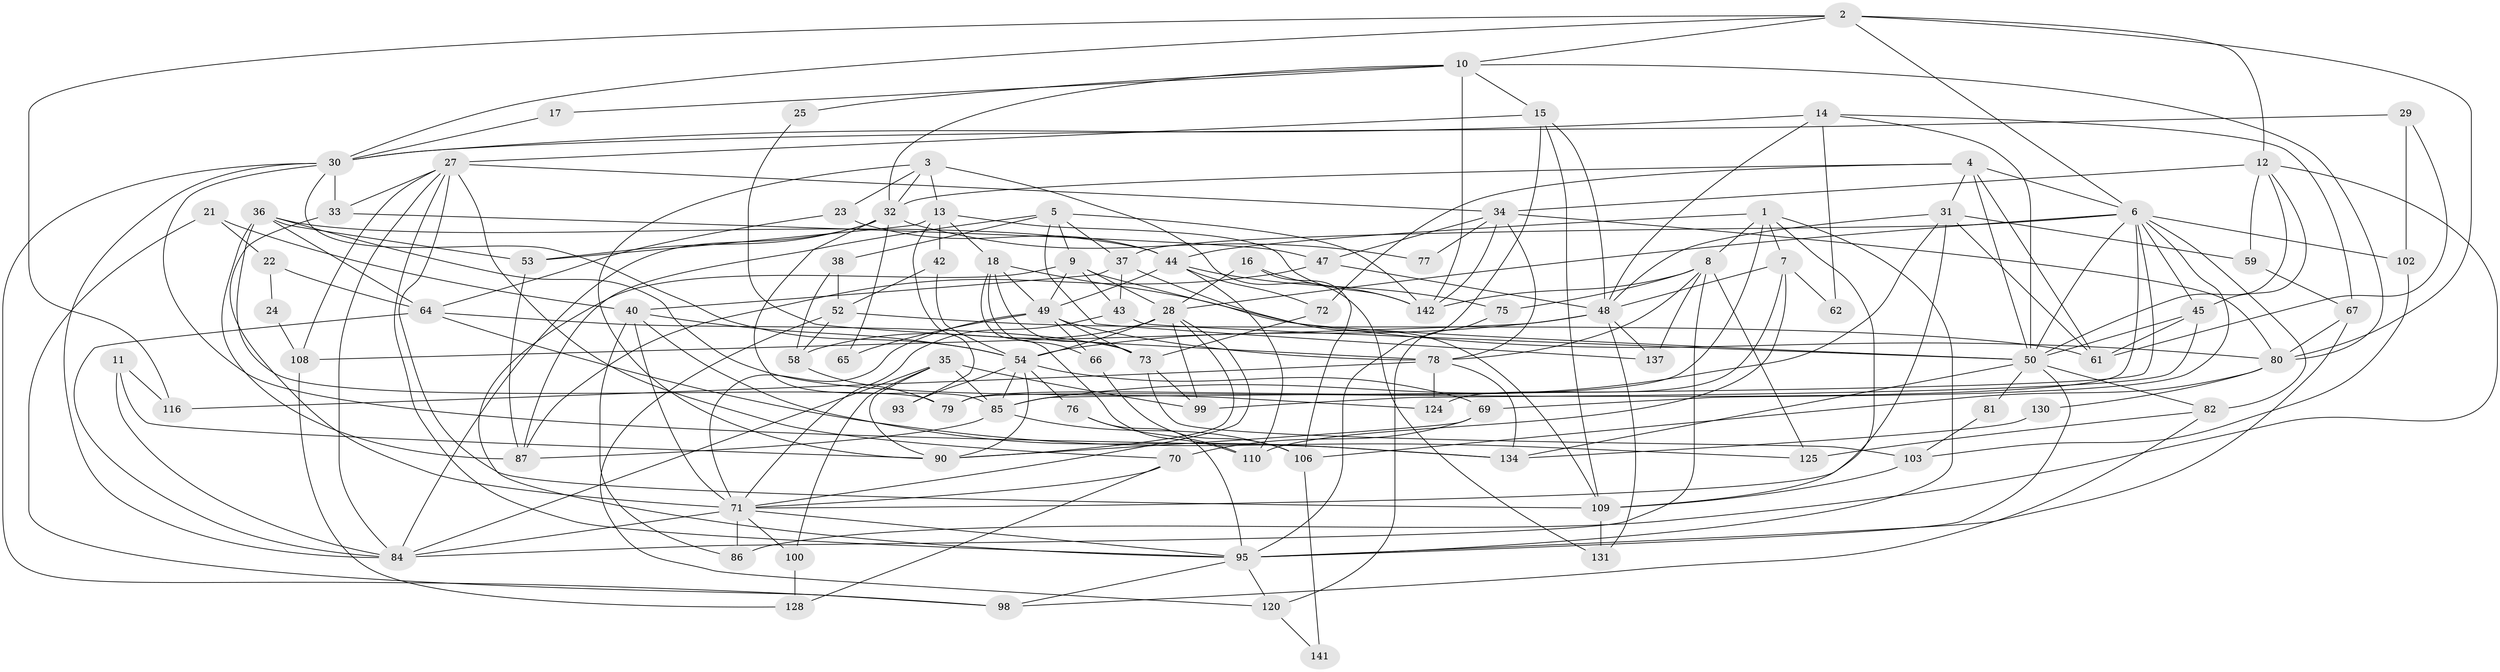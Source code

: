 // Generated by graph-tools (version 1.1) at 2025/52/02/27/25 19:52:04]
// undirected, 95 vertices, 233 edges
graph export_dot {
graph [start="1"]
  node [color=gray90,style=filled];
  1 [super="+60"];
  2 [super="+104"];
  3 [super="+19"];
  4 [super="+112"];
  5 [super="+115"];
  6 [super="+20"];
  7 [super="+57"];
  8 [super="+39"];
  9 [super="+68"];
  10 [super="+122"];
  11;
  12 [super="+96"];
  13 [super="+26"];
  14;
  15;
  16;
  17;
  18 [super="+113"];
  21;
  22;
  23;
  24;
  25;
  27 [super="+41"];
  28 [super="+55"];
  29;
  30 [super="+91"];
  31 [super="+88"];
  32 [super="+56"];
  33 [super="+119"];
  34 [super="+136"];
  35;
  36 [super="+83"];
  37 [super="+121"];
  38;
  40 [super="+133"];
  42;
  43;
  44 [super="+46"];
  45 [super="+51"];
  47;
  48 [super="+107"];
  49 [super="+63"];
  50 [super="+123"];
  52;
  53;
  54 [super="+74"];
  58 [super="+139"];
  59 [super="+111"];
  61 [super="+127"];
  62;
  64 [super="+94"];
  65;
  66 [super="+97"];
  67 [super="+117"];
  69;
  70;
  71 [super="+92"];
  72;
  73 [super="+105"];
  75;
  76;
  77;
  78 [super="+129"];
  79;
  80 [super="+101"];
  81;
  82 [super="+138"];
  84 [super="+89"];
  85 [super="+135"];
  86;
  87;
  90 [super="+118"];
  93;
  95 [super="+126"];
  98;
  99;
  100;
  102;
  103;
  106;
  108;
  109 [super="+114"];
  110;
  116 [super="+140"];
  120 [super="+132"];
  124;
  125;
  128;
  130;
  131;
  134;
  137;
  141;
  142;
  1 -- 79;
  1 -- 109;
  1 -- 44;
  1 -- 95;
  1 -- 8;
  1 -- 7;
  2 -- 6;
  2 -- 80;
  2 -- 10;
  2 -- 30;
  2 -- 116;
  2 -- 12;
  3 -- 23;
  3 -- 32;
  3 -- 90;
  3 -- 131;
  3 -- 13;
  4 -- 6;
  4 -- 72;
  4 -- 31;
  4 -- 50;
  4 -- 61;
  4 -- 32;
  5 -- 142;
  5 -- 38;
  5 -- 137;
  5 -- 87;
  5 -- 9;
  5 -- 37;
  6 -- 69;
  6 -- 37;
  6 -- 79;
  6 -- 102;
  6 -- 85;
  6 -- 50;
  6 -- 82;
  6 -- 45;
  6 -- 28;
  7 -- 48 [weight=2];
  7 -- 62;
  7 -- 124;
  7 -- 110;
  8 -- 84;
  8 -- 75;
  8 -- 125;
  8 -- 137;
  8 -- 142;
  8 -- 78;
  9 -- 43;
  9 -- 28 [weight=2];
  9 -- 50;
  9 -- 49;
  9 -- 95;
  10 -- 32;
  10 -- 17;
  10 -- 142;
  10 -- 25;
  10 -- 15;
  10 -- 80;
  11 -- 90;
  11 -- 116;
  11 -- 84;
  12 -- 34;
  12 -- 45;
  12 -- 86;
  12 -- 50;
  12 -- 59;
  13 -- 142;
  13 -- 18;
  13 -- 53;
  13 -- 42;
  13 -- 93;
  14 -- 48;
  14 -- 62;
  14 -- 50;
  14 -- 30;
  14 -- 67;
  15 -- 27;
  15 -- 48;
  15 -- 109;
  15 -- 95;
  16 -- 106;
  16 -- 142;
  16 -- 28;
  17 -- 30;
  18 -- 110;
  18 -- 80;
  18 -- 49;
  18 -- 73;
  18 -- 66;
  21 -- 98;
  21 -- 22;
  21 -- 40;
  22 -- 64;
  22 -- 24;
  23 -- 44 [weight=2];
  23 -- 64;
  24 -- 108;
  25 -- 78;
  27 -- 70;
  27 -- 108;
  27 -- 33;
  27 -- 109;
  27 -- 84;
  27 -- 34;
  27 -- 95;
  28 -- 54;
  28 -- 90;
  28 -- 99;
  28 -- 71;
  28 -- 58;
  29 -- 102;
  29 -- 30;
  29 -- 61;
  30 -- 84;
  30 -- 54;
  30 -- 98;
  30 -- 134;
  30 -- 33;
  31 -- 59;
  31 -- 71;
  31 -- 85;
  31 -- 48;
  31 -- 61;
  32 -- 53;
  32 -- 65;
  32 -- 85;
  32 -- 84;
  32 -- 77;
  33 -- 71;
  33 -- 47;
  34 -- 47;
  34 -- 78;
  34 -- 77;
  34 -- 80;
  34 -- 142;
  35 -- 84;
  35 -- 85;
  35 -- 99;
  35 -- 100;
  35 -- 90;
  36 -- 44;
  36 -- 79;
  36 -- 53;
  36 -- 87;
  36 -- 124;
  36 -- 64;
  37 -- 43;
  37 -- 40;
  37 -- 109;
  38 -- 52;
  38 -- 58;
  40 -- 86;
  40 -- 71;
  40 -- 134;
  40 -- 54;
  42 -- 52;
  42 -- 54;
  43 -- 50;
  43 -- 71;
  44 -- 75;
  44 -- 49;
  44 -- 72;
  44 -- 110;
  45 -- 99;
  45 -- 50;
  45 -- 61;
  47 -- 87;
  47 -- 48;
  48 -- 131;
  48 -- 137;
  48 -- 108;
  48 -- 54;
  49 -- 73;
  49 -- 65;
  49 -- 66;
  49 -- 78;
  49 -- 71;
  50 -- 82;
  50 -- 95;
  50 -- 81;
  50 -- 134;
  52 -- 61;
  52 -- 58;
  52 -- 120;
  53 -- 87;
  54 -- 69;
  54 -- 76;
  54 -- 90;
  54 -- 93;
  54 -- 85;
  58 -- 79;
  59 -- 67;
  64 -- 125;
  64 -- 73 [weight=2];
  64 -- 84;
  66 -- 106;
  67 -- 80;
  67 -- 95;
  69 -- 70;
  69 -- 90;
  70 -- 128;
  70 -- 71;
  71 -- 84;
  71 -- 100;
  71 -- 86;
  71 -- 95;
  72 -- 73;
  73 -- 99;
  73 -- 103;
  75 -- 120;
  76 -- 110;
  76 -- 95;
  78 -- 134;
  78 -- 116;
  78 -- 124;
  80 -- 130;
  80 -- 106;
  81 -- 103;
  82 -- 98;
  82 -- 125;
  85 -- 106;
  85 -- 87;
  95 -- 120;
  95 -- 98;
  100 -- 128;
  102 -- 103;
  103 -- 109;
  106 -- 141;
  108 -- 128;
  109 -- 131;
  120 -- 141;
  130 -- 134;
}
